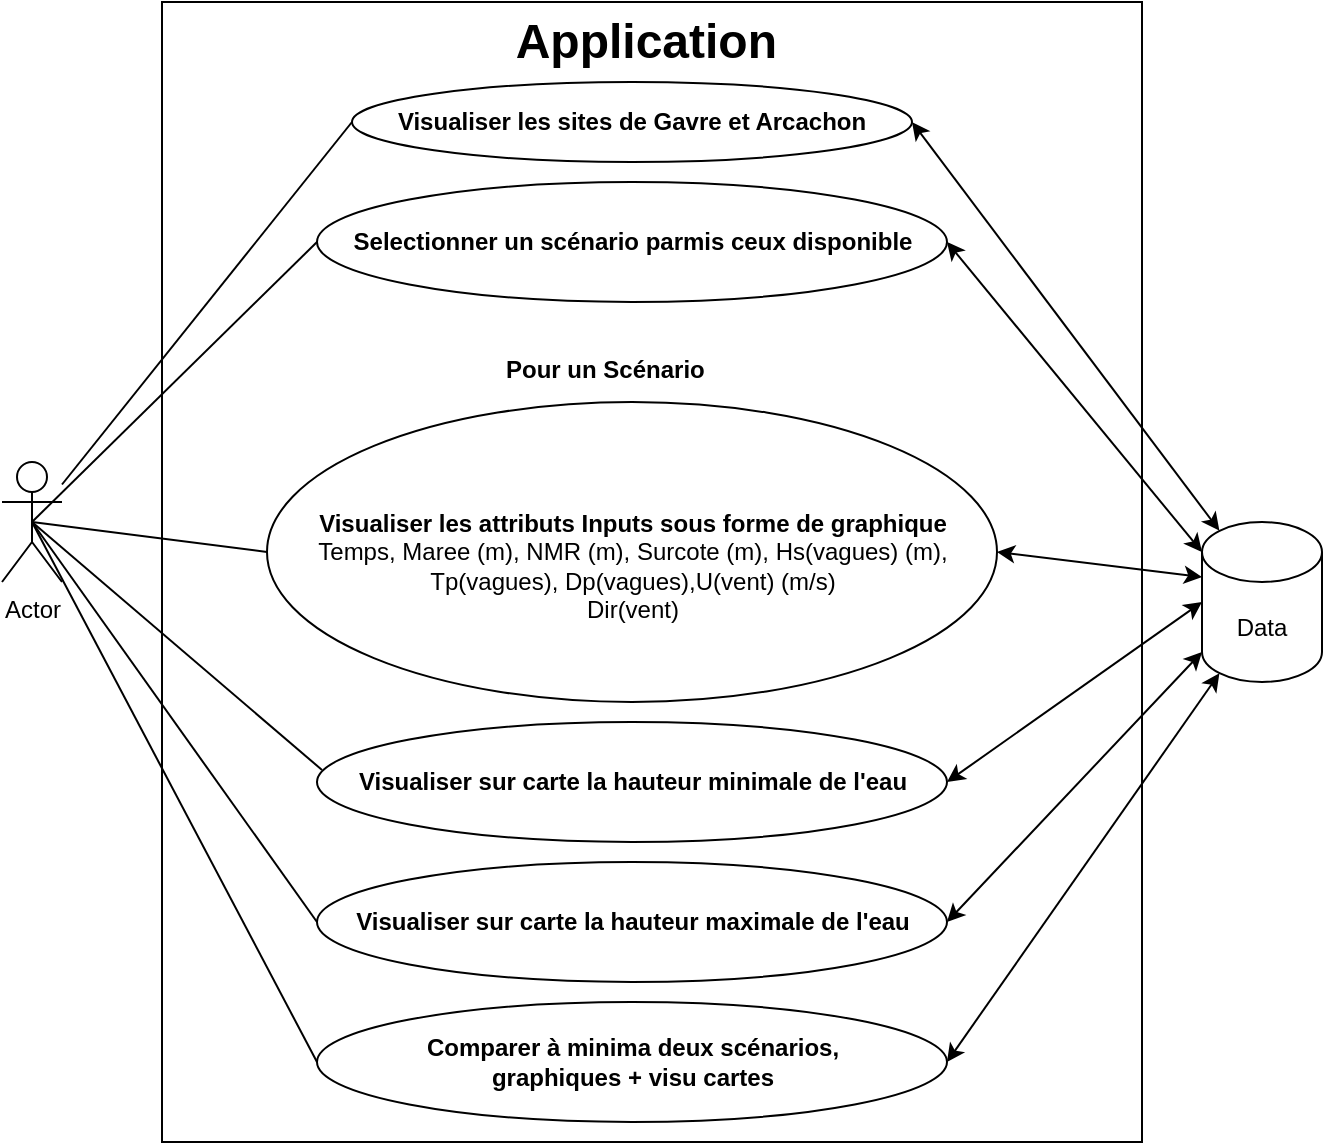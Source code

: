 <mxfile version="21.1.8" type="github" pages="7">
  <diagram id="yPDn8Lph00N95JW0atBV" name="user">
    <mxGraphModel dx="1995" dy="1805" grid="1" gridSize="10" guides="1" tooltips="1" connect="1" arrows="1" fold="1" page="1" pageScale="1" pageWidth="827" pageHeight="1169" math="0" shadow="0">
      <root>
        <mxCell id="0" />
        <mxCell id="1" parent="0" />
        <mxCell id="HfBj9nuqS3NElBbqQdhw-1" value="" style="rounded=0;whiteSpace=wrap;html=1;" vertex="1" parent="1">
          <mxGeometry x="-720" y="-10" width="490" height="570" as="geometry" />
        </mxCell>
        <mxCell id="eLYtYys3gFhz9bifagLl-1" value="Actor" style="shape=umlActor;verticalLabelPosition=bottom;verticalAlign=top;html=1;outlineConnect=0;" parent="1" vertex="1">
          <mxGeometry x="-800" y="220" width="30" height="60" as="geometry" />
        </mxCell>
        <mxCell id="Nc5_KZlm4uyUPGM0GwBJ-1" value="&lt;b&gt;Visualiser les sites de Gavre et Arcachon&lt;/b&gt;" style="ellipse;whiteSpace=wrap;html=1;" parent="1" vertex="1">
          <mxGeometry x="-625" y="30" width="280" height="40" as="geometry" />
        </mxCell>
        <mxCell id="z-hk673n-tnqEPXCckuk-1" value="&lt;b&gt;Selectionner un scénario parmis ceux disponible&lt;/b&gt;" style="ellipse;whiteSpace=wrap;html=1;" parent="1" vertex="1">
          <mxGeometry x="-642.5" y="80" width="315" height="60" as="geometry" />
        </mxCell>
        <mxCell id="z-hk673n-tnqEPXCckuk-2" value="&lt;div&gt;&lt;br&gt;&lt;/div&gt;&lt;div&gt;&lt;b&gt;Visualiser les attributs Inputs sous forme de graphique &lt;/b&gt;&lt;br&gt;&lt;/div&gt;&lt;div&gt;Temps, Maree (m), NMR (m), Surcote (m), Hs(vagues) (m), Tp(vagues), Dp(vagues),U(vent) (m/s)&lt;br&gt;Dir(vent)&lt;br&gt;&lt;/div&gt;" style="ellipse;whiteSpace=wrap;html=1;" parent="1" vertex="1">
          <mxGeometry x="-667.5" y="190" width="365" height="150" as="geometry" />
        </mxCell>
        <mxCell id="z-hk673n-tnqEPXCckuk-3" value="&lt;div&gt;&lt;b&gt;Visualiser sur carte la hauteur minimale de l&#39;eau &lt;/b&gt;&lt;/div&gt;" style="ellipse;whiteSpace=wrap;html=1;" parent="1" vertex="1">
          <mxGeometry x="-642.5" y="350" width="315" height="60" as="geometry" />
        </mxCell>
        <mxCell id="z-hk673n-tnqEPXCckuk-4" value="&lt;div&gt;&lt;b&gt;Visualiser sur carte la hauteur maximale de l&#39;eau &lt;/b&gt;&lt;/div&gt;" style="ellipse;whiteSpace=wrap;html=1;" parent="1" vertex="1">
          <mxGeometry x="-642.5" y="420" width="315" height="60" as="geometry" />
        </mxCell>
        <mxCell id="z-hk673n-tnqEPXCckuk-5" value="&lt;div&gt;&lt;b&gt;Pour un Scénario&lt;/b&gt;&lt;/div&gt;" style="text;whiteSpace=wrap;html=1;" parent="1" vertex="1">
          <mxGeometry x="-550" y="160" width="130" height="40" as="geometry" />
        </mxCell>
        <mxCell id="z-hk673n-tnqEPXCckuk-6" value="&lt;div&gt;&lt;b&gt;Comparer à minima deux scénarios,&lt;/b&gt;&lt;/div&gt;&lt;div&gt;&lt;b&gt;graphiques + visu cartes&lt;br&gt;&lt;/b&gt;&lt;/div&gt;" style="ellipse;whiteSpace=wrap;html=1;" parent="1" vertex="1">
          <mxGeometry x="-642.5" y="490" width="315" height="60" as="geometry" />
        </mxCell>
        <mxCell id="FrUJMq4o7T1fBLYbls6T-1" value="" style="endArrow=none;html=1;rounded=0;entryX=0;entryY=0.5;entryDx=0;entryDy=0;" parent="1" source="eLYtYys3gFhz9bifagLl-1" target="Nc5_KZlm4uyUPGM0GwBJ-1" edge="1">
          <mxGeometry width="50" height="50" relative="1" as="geometry">
            <mxPoint x="-440" y="360" as="sourcePoint" />
            <mxPoint x="-390" y="310" as="targetPoint" />
          </mxGeometry>
        </mxCell>
        <mxCell id="FrUJMq4o7T1fBLYbls6T-2" value="" style="endArrow=none;html=1;rounded=0;entryX=0;entryY=0.5;entryDx=0;entryDy=0;exitX=0.5;exitY=0.5;exitDx=0;exitDy=0;exitPerimeter=0;" parent="1" source="eLYtYys3gFhz9bifagLl-1" target="z-hk673n-tnqEPXCckuk-1" edge="1">
          <mxGeometry width="50" height="50" relative="1" as="geometry">
            <mxPoint x="-740" y="230" as="sourcePoint" />
            <mxPoint x="-615" y="60" as="targetPoint" />
          </mxGeometry>
        </mxCell>
        <mxCell id="FrUJMq4o7T1fBLYbls6T-3" value="" style="endArrow=none;html=1;rounded=0;entryX=0;entryY=0.5;entryDx=0;entryDy=0;exitX=0.5;exitY=0.5;exitDx=0;exitDy=0;exitPerimeter=0;" parent="1" source="eLYtYys3gFhz9bifagLl-1" target="z-hk673n-tnqEPXCckuk-2" edge="1">
          <mxGeometry width="50" height="50" relative="1" as="geometry">
            <mxPoint x="-755" y="250" as="sourcePoint" />
            <mxPoint x="-632" y="120" as="targetPoint" />
          </mxGeometry>
        </mxCell>
        <mxCell id="FrUJMq4o7T1fBLYbls6T-4" value="" style="endArrow=none;html=1;rounded=0;entryX=0.008;entryY=0.4;entryDx=0;entryDy=0;exitX=0.5;exitY=0.5;exitDx=0;exitDy=0;exitPerimeter=0;entryPerimeter=0;" parent="1" source="eLYtYys3gFhz9bifagLl-1" target="z-hk673n-tnqEPXCckuk-3" edge="1">
          <mxGeometry width="50" height="50" relative="1" as="geometry">
            <mxPoint x="-755" y="250" as="sourcePoint" />
            <mxPoint x="-657" y="275" as="targetPoint" />
          </mxGeometry>
        </mxCell>
        <mxCell id="FrUJMq4o7T1fBLYbls6T-5" value="" style="endArrow=none;html=1;rounded=0;entryX=0;entryY=0.5;entryDx=0;entryDy=0;exitX=0.5;exitY=0.5;exitDx=0;exitDy=0;exitPerimeter=0;" parent="1" source="eLYtYys3gFhz9bifagLl-1" target="z-hk673n-tnqEPXCckuk-4" edge="1">
          <mxGeometry width="50" height="50" relative="1" as="geometry">
            <mxPoint x="-755" y="250" as="sourcePoint" />
            <mxPoint x="-630" y="384" as="targetPoint" />
          </mxGeometry>
        </mxCell>
        <mxCell id="FrUJMq4o7T1fBLYbls6T-6" value="" style="endArrow=none;html=1;rounded=0;entryX=0;entryY=0.5;entryDx=0;entryDy=0;exitX=0.5;exitY=0.5;exitDx=0;exitDy=0;exitPerimeter=0;" parent="1" source="eLYtYys3gFhz9bifagLl-1" target="z-hk673n-tnqEPXCckuk-6" edge="1">
          <mxGeometry width="50" height="50" relative="1" as="geometry">
            <mxPoint x="-755" y="250" as="sourcePoint" />
            <mxPoint x="-632" y="460" as="targetPoint" />
          </mxGeometry>
        </mxCell>
        <mxCell id="FrUJMq4o7T1fBLYbls6T-7" value="Data" style="shape=cylinder3;whiteSpace=wrap;html=1;boundedLbl=1;backgroundOutline=1;size=15;" parent="1" vertex="1">
          <mxGeometry x="-200" y="250" width="60" height="80" as="geometry" />
        </mxCell>
        <mxCell id="FrUJMq4o7T1fBLYbls6T-8" value="" style="endArrow=classic;startArrow=classic;html=1;rounded=0;entryX=1;entryY=0.5;entryDx=0;entryDy=0;exitX=0.145;exitY=0;exitDx=0;exitDy=4.35;exitPerimeter=0;" parent="1" source="FrUJMq4o7T1fBLYbls6T-7" target="Nc5_KZlm4uyUPGM0GwBJ-1" edge="1">
          <mxGeometry width="50" height="50" relative="1" as="geometry">
            <mxPoint x="-440" y="390" as="sourcePoint" />
            <mxPoint x="-390" y="340" as="targetPoint" />
          </mxGeometry>
        </mxCell>
        <mxCell id="FrUJMq4o7T1fBLYbls6T-9" value="" style="endArrow=classic;startArrow=classic;html=1;rounded=0;entryX=1;entryY=0.5;entryDx=0;entryDy=0;exitX=0;exitY=0;exitDx=0;exitDy=15;exitPerimeter=0;" parent="1" source="FrUJMq4o7T1fBLYbls6T-7" target="z-hk673n-tnqEPXCckuk-1" edge="1">
          <mxGeometry width="50" height="50" relative="1" as="geometry">
            <mxPoint x="-440" y="370" as="sourcePoint" />
            <mxPoint x="-390" y="320" as="targetPoint" />
          </mxGeometry>
        </mxCell>
        <mxCell id="FrUJMq4o7T1fBLYbls6T-10" value="" style="endArrow=classic;startArrow=classic;html=1;rounded=0;entryX=1;entryY=0.5;entryDx=0;entryDy=0;exitX=0;exitY=0;exitDx=0;exitDy=27.5;exitPerimeter=0;" parent="1" source="FrUJMq4o7T1fBLYbls6T-7" target="z-hk673n-tnqEPXCckuk-2" edge="1">
          <mxGeometry width="50" height="50" relative="1" as="geometry">
            <mxPoint x="-440" y="370" as="sourcePoint" />
            <mxPoint x="-390" y="320" as="targetPoint" />
          </mxGeometry>
        </mxCell>
        <mxCell id="FrUJMq4o7T1fBLYbls6T-11" value="" style="endArrow=classic;startArrow=classic;html=1;rounded=0;entryX=1;entryY=0.5;entryDx=0;entryDy=0;exitX=0;exitY=0.5;exitDx=0;exitDy=0;exitPerimeter=0;" parent="1" source="FrUJMq4o7T1fBLYbls6T-7" target="z-hk673n-tnqEPXCckuk-3" edge="1">
          <mxGeometry width="50" height="50" relative="1" as="geometry">
            <mxPoint x="-440" y="370" as="sourcePoint" />
            <mxPoint x="-390" y="320" as="targetPoint" />
          </mxGeometry>
        </mxCell>
        <mxCell id="FrUJMq4o7T1fBLYbls6T-12" value="" style="endArrow=classic;startArrow=classic;html=1;rounded=0;entryX=0;entryY=1;entryDx=0;entryDy=-15;entryPerimeter=0;exitX=1;exitY=0.5;exitDx=0;exitDy=0;" parent="1" source="z-hk673n-tnqEPXCckuk-4" target="FrUJMq4o7T1fBLYbls6T-7" edge="1">
          <mxGeometry width="50" height="50" relative="1" as="geometry">
            <mxPoint x="-440" y="370" as="sourcePoint" />
            <mxPoint x="-390" y="320" as="targetPoint" />
          </mxGeometry>
        </mxCell>
        <mxCell id="FrUJMq4o7T1fBLYbls6T-13" value="" style="endArrow=classic;startArrow=classic;html=1;rounded=0;entryX=0.145;entryY=1;entryDx=0;entryDy=-4.35;entryPerimeter=0;exitX=1;exitY=0.5;exitDx=0;exitDy=0;" parent="1" source="z-hk673n-tnqEPXCckuk-6" target="FrUJMq4o7T1fBLYbls6T-7" edge="1">
          <mxGeometry width="50" height="50" relative="1" as="geometry">
            <mxPoint x="-440" y="370" as="sourcePoint" />
            <mxPoint x="-390" y="320" as="targetPoint" />
          </mxGeometry>
        </mxCell>
        <mxCell id="HfBj9nuqS3NElBbqQdhw-4" value="Application&amp;nbsp;" style="text;strokeColor=none;fillColor=none;html=1;fontSize=24;fontStyle=1;verticalAlign=middle;align=center;" vertex="1" parent="1">
          <mxGeometry x="-525" y="-10" width="100" height="40" as="geometry" />
        </mxCell>
      </root>
    </mxGraphModel>
  </diagram>
  <diagram id="s5TAlvskmhg0fvF0SpDB" name="diagramme_classe">
    <mxGraphModel dx="993" dy="1710" grid="1" gridSize="10" guides="1" tooltips="1" connect="1" arrows="1" fold="1" page="1" pageScale="1" pageWidth="827" pageHeight="1169" math="0" shadow="0">
      <root>
        <mxCell id="0" />
        <mxCell id="1" parent="0" />
        <mxCell id="H9Bv7369-qBUsl4gx9aj-4" value="MapViewer" style="swimlane;fontStyle=1;align=center;verticalAlign=top;childLayout=stackLayout;horizontal=1;startSize=26;horizontalStack=0;resizeParent=1;resizeParentMax=0;resizeLast=0;collapsible=1;marginBottom=0;whiteSpace=wrap;html=1;" parent="1" vertex="1">
          <mxGeometry x="160" y="-1140" width="420" height="450" as="geometry" />
        </mxCell>
        <mxCell id="H9Bv7369-qBUsl4gx9aj-5" value="- viewerDiv: HTMLElement" style="text;strokeColor=none;fillColor=none;align=left;verticalAlign=top;spacingLeft=4;spacingRight=4;overflow=hidden;rotatable=0;points=[[0,0.5],[1,0.5]];portConstraint=eastwest;whiteSpace=wrap;html=1;" parent="H9Bv7369-qBUsl4gx9aj-4" vertex="1">
          <mxGeometry y="26" width="420" height="26" as="geometry" />
        </mxCell>
        <mxCell id="H9Bv7369-qBUsl4gx9aj-6" value="- Extent: Array" style="text;strokeColor=none;fillColor=none;align=left;verticalAlign=top;spacingLeft=4;spacingRight=4;overflow=hidden;rotatable=0;points=[[0,0.5],[1,0.5]];portConstraint=eastwest;whiteSpace=wrap;html=1;" parent="H9Bv7369-qBUsl4gx9aj-4" vertex="1">
          <mxGeometry y="52" width="420" height="26" as="geometry" />
        </mxCell>
        <mxCell id="H9Bv7369-qBUsl4gx9aj-7" value="- &lt;code class=&quot;!whitespace-pre hljs language-lua&quot;&gt;layers: Array&lt;br&gt;&lt;/code&gt;" style="text;strokeColor=none;fillColor=none;align=left;verticalAlign=top;spacingLeft=4;spacingRight=4;overflow=hidden;rotatable=0;points=[[0,0.5],[1,0.5]];portConstraint=eastwest;whiteSpace=wrap;html=1;" parent="H9Bv7369-qBUsl4gx9aj-4" vertex="1">
          <mxGeometry y="78" width="420" height="26" as="geometry" />
        </mxCell>
        <mxCell id="H9Bv7369-qBUsl4gx9aj-8" value="- Range: Number" style="text;strokeColor=none;fillColor=none;align=left;verticalAlign=top;spacingLeft=4;spacingRight=4;overflow=hidden;rotatable=0;points=[[0,0.5],[1,0.5]];portConstraint=eastwest;whiteSpace=wrap;html=1;" parent="H9Bv7369-qBUsl4gx9aj-4" vertex="1">
          <mxGeometry y="104" width="420" height="26" as="geometry" />
        </mxCell>
        <mxCell id="H9Bv7369-qBUsl4gx9aj-9" value="- Heading: Number" style="text;strokeColor=none;fillColor=none;align=left;verticalAlign=top;spacingLeft=4;spacingRight=4;overflow=hidden;rotatable=0;points=[[0,0.5],[1,0.5]];portConstraint=eastwest;whiteSpace=wrap;html=1;" parent="H9Bv7369-qBUsl4gx9aj-4" vertex="1">
          <mxGeometry y="130" width="420" height="26" as="geometry" />
        </mxCell>
        <mxCell id="H9Bv7369-qBUsl4gx9aj-10" value="- Tilt: Number" style="text;strokeColor=none;fillColor=none;align=left;verticalAlign=top;spacingLeft=4;spacingRight=4;overflow=hidden;rotatable=0;points=[[0,0.5],[1,0.5]];portConstraint=eastwest;whiteSpace=wrap;html=1;" parent="H9Bv7369-qBUsl4gx9aj-4" vertex="1">
          <mxGeometry y="156" width="420" height="26" as="geometry" />
        </mxCell>
        <mxCell id="H9Bv7369-qBUsl4gx9aj-11" value="" style="line;strokeWidth=1;fillColor=none;align=left;verticalAlign=middle;spacingTop=-1;spacingLeft=3;spacingRight=3;rotatable=0;labelPosition=right;points=[];portConstraint=eastwest;strokeColor=inherit;" parent="H9Bv7369-qBUsl4gx9aj-4" vertex="1">
          <mxGeometry y="182" width="420" height="8" as="geometry" />
        </mxCell>
        <mxCell id="H9Bv7369-qBUsl4gx9aj-12" value="+ init()" style="text;strokeColor=none;fillColor=none;align=left;verticalAlign=top;spacingLeft=4;spacingRight=4;overflow=hidden;rotatable=0;points=[[0,0.5],[1,0.5]];portConstraint=eastwest;whiteSpace=wrap;html=1;" parent="H9Bv7369-qBUsl4gx9aj-4" vertex="1">
          <mxGeometry y="190" width="420" height="26" as="geometry" />
        </mxCell>
        <mxCell id="H9Bv7369-qBUsl4gx9aj-13" value="&lt;div&gt;+ getLayers()&lt;/div&gt;" style="text;strokeColor=none;fillColor=none;align=left;verticalAlign=top;spacingLeft=4;spacingRight=4;overflow=hidden;rotatable=0;points=[[0,0.5],[1,0.5]];portConstraint=eastwest;whiteSpace=wrap;html=1;" parent="H9Bv7369-qBUsl4gx9aj-4" vertex="1">
          <mxGeometry y="216" width="420" height="26" as="geometry" />
        </mxCell>
        <mxCell id="H9Bv7369-qBUsl4gx9aj-14" value="&lt;div&gt;+ addLayer()&lt;/div&gt;" style="text;strokeColor=none;fillColor=none;align=left;verticalAlign=top;spacingLeft=4;spacingRight=4;overflow=hidden;rotatable=0;points=[[0,0.5],[1,0.5]];portConstraint=eastwest;whiteSpace=wrap;html=1;" parent="H9Bv7369-qBUsl4gx9aj-4" vertex="1">
          <mxGeometry y="242" width="420" height="26" as="geometry" />
        </mxCell>
        <mxCell id="H9Bv7369-qBUsl4gx9aj-15" value="&lt;div&gt;+ removeLayer()&lt;/div&gt;" style="text;strokeColor=none;fillColor=none;align=left;verticalAlign=top;spacingLeft=4;spacingRight=4;overflow=hidden;rotatable=0;points=[[0,0.5],[1,0.5]];portConstraint=eastwest;whiteSpace=wrap;html=1;" parent="H9Bv7369-qBUsl4gx9aj-4" vertex="1">
          <mxGeometry y="268" width="420" height="26" as="geometry" />
        </mxCell>
        <mxCell id="H9Bv7369-qBUsl4gx9aj-16" value="&lt;div&gt;+ setHeading(heading: num): void&lt;br&gt;&lt;/div&gt;" style="text;strokeColor=none;fillColor=none;align=left;verticalAlign=top;spacingLeft=4;spacingRight=4;overflow=hidden;rotatable=0;points=[[0,0.5],[1,0.5]];portConstraint=eastwest;whiteSpace=wrap;html=1;" parent="H9Bv7369-qBUsl4gx9aj-4" vertex="1">
          <mxGeometry y="294" width="420" height="26" as="geometry" />
        </mxCell>
        <mxCell id="H9Bv7369-qBUsl4gx9aj-17" value="&lt;div&gt;+ setTilt(tilt: num): void&lt;br&gt;&lt;/div&gt;" style="text;strokeColor=none;fillColor=none;align=left;verticalAlign=top;spacingLeft=4;spacingRight=4;overflow=hidden;rotatable=0;points=[[0,0.5],[1,0.5]];portConstraint=eastwest;whiteSpace=wrap;html=1;" parent="H9Bv7369-qBUsl4gx9aj-4" vertex="1">
          <mxGeometry y="320" width="420" height="26" as="geometry" />
        </mxCell>
        <mxCell id="H9Bv7369-qBUsl4gx9aj-18" value="&lt;div&gt;+ getTilt(): num&lt;br&gt;&lt;/div&gt;" style="text;strokeColor=none;fillColor=none;align=left;verticalAlign=top;spacingLeft=4;spacingRight=4;overflow=hidden;rotatable=0;points=[[0,0.5],[1,0.5]];portConstraint=eastwest;whiteSpace=wrap;html=1;" parent="H9Bv7369-qBUsl4gx9aj-4" vertex="1">
          <mxGeometry y="346" width="420" height="26" as="geometry" />
        </mxCell>
        <mxCell id="H9Bv7369-qBUsl4gx9aj-19" value="&lt;div&gt;+ getHeading(): num&lt;br&gt;&lt;/div&gt;" style="text;strokeColor=none;fillColor=none;align=left;verticalAlign=top;spacingLeft=4;spacingRight=4;overflow=hidden;rotatable=0;points=[[0,0.5],[1,0.5]];portConstraint=eastwest;whiteSpace=wrap;html=1;" parent="H9Bv7369-qBUsl4gx9aj-4" vertex="1">
          <mxGeometry y="372" width="420" height="26" as="geometry" />
        </mxCell>
        <mxCell id="H9Bv7369-qBUsl4gx9aj-20" value="&lt;div&gt;+ getRange(): num&lt;br&gt;&lt;/div&gt;" style="text;strokeColor=none;fillColor=none;align=left;verticalAlign=top;spacingLeft=4;spacingRight=4;overflow=hidden;rotatable=0;points=[[0,0.5],[1,0.5]];portConstraint=eastwest;whiteSpace=wrap;html=1;" parent="H9Bv7369-qBUsl4gx9aj-4" vertex="1">
          <mxGeometry y="398" width="420" height="26" as="geometry" />
        </mxCell>
        <mxCell id="H9Bv7369-qBUsl4gx9aj-21" value="&lt;div&gt;+ setRange(range: num): void&lt;br&gt;&lt;/div&gt;" style="text;strokeColor=none;fillColor=none;align=left;verticalAlign=top;spacingLeft=4;spacingRight=4;overflow=hidden;rotatable=0;points=[[0,0.5],[1,0.5]];portConstraint=eastwest;whiteSpace=wrap;html=1;" parent="H9Bv7369-qBUsl4gx9aj-4" vertex="1">
          <mxGeometry y="424" width="420" height="26" as="geometry" />
        </mxCell>
        <mxCell id="H9Bv7369-qBUsl4gx9aj-22" value="Layer" style="swimlane;fontStyle=1;align=center;verticalAlign=top;childLayout=stackLayout;horizontal=1;startSize=26;horizontalStack=0;resizeParent=1;resizeParentMax=0;resizeLast=0;collapsible=1;marginBottom=0;whiteSpace=wrap;html=1;" parent="1" vertex="1">
          <mxGeometry x="320" y="-640" width="420" height="86" as="geometry" />
        </mxCell>
        <mxCell id="H9Bv7369-qBUsl4gx9aj-23" value="- name: string" style="text;strokeColor=none;fillColor=none;align=left;verticalAlign=top;spacingLeft=4;spacingRight=4;overflow=hidden;rotatable=0;points=[[0,0.5],[1,0.5]];portConstraint=eastwest;whiteSpace=wrap;html=1;" parent="H9Bv7369-qBUsl4gx9aj-22" vertex="1">
          <mxGeometry y="26" width="420" height="26" as="geometry" />
        </mxCell>
        <mxCell id="H9Bv7369-qBUsl4gx9aj-24" value="- type: string" style="text;strokeColor=none;fillColor=none;align=left;verticalAlign=top;spacingLeft=4;spacingRight=4;overflow=hidden;rotatable=0;points=[[0,0.5],[1,0.5]];portConstraint=eastwest;whiteSpace=wrap;html=1;" parent="H9Bv7369-qBUsl4gx9aj-22" vertex="1">
          <mxGeometry y="52" width="420" height="26" as="geometry" />
        </mxCell>
        <mxCell id="H9Bv7369-qBUsl4gx9aj-29" value="" style="line;strokeWidth=1;fillColor=none;align=left;verticalAlign=middle;spacingTop=-1;spacingLeft=3;spacingRight=3;rotatable=0;labelPosition=right;points=[];portConstraint=eastwest;strokeColor=inherit;" parent="H9Bv7369-qBUsl4gx9aj-22" vertex="1">
          <mxGeometry y="78" width="420" height="8" as="geometry" />
        </mxCell>
      </root>
    </mxGraphModel>
  </diagram>
  <diagram id="C5RBs43oDa-KdzZeNtuy" name="class">
    <mxGraphModel dx="1820" dy="541" grid="1" gridSize="10" guides="1" tooltips="1" connect="1" arrows="1" fold="1" page="1" pageScale="1" pageWidth="827" pageHeight="1169" math="0" shadow="0">
      <root>
        <mxCell id="WIyWlLk6GJQsqaUBKTNV-0" />
        <mxCell id="WIyWlLk6GJQsqaUBKTNV-1" parent="WIyWlLk6GJQsqaUBKTNV-0" />
        <mxCell id="DztwkjnsRrXzU0sbATDb-0" value="OLViewer" style="swimlane;fontStyle=1;align=center;verticalAlign=top;childLayout=stackLayout;horizontal=1;startSize=26;horizontalStack=0;resizeParent=1;resizeParentMax=0;resizeLast=0;collapsible=1;marginBottom=0;whiteSpace=wrap;html=1;fillColor=#E6FFCC;" parent="WIyWlLk6GJQsqaUBKTNV-1" vertex="1">
          <mxGeometry x="-790" y="30" width="160" height="190" as="geometry" />
        </mxCell>
        <mxCell id="DztwkjnsRrXzU0sbATDb-5" value="&lt;div&gt;+ width&lt;br&gt;&lt;/div&gt;&lt;div&gt;&lt;br&gt;&lt;/div&gt;" style="text;strokeColor=none;fillColor=none;align=left;verticalAlign=top;spacingLeft=4;spacingRight=4;overflow=hidden;rotatable=0;points=[[0,0.5],[1,0.5]];portConstraint=eastwest;whiteSpace=wrap;html=1;" parent="DztwkjnsRrXzU0sbATDb-0" vertex="1">
          <mxGeometry y="26" width="160" height="26" as="geometry" />
        </mxCell>
        <mxCell id="DztwkjnsRrXzU0sbATDb-6" value="&lt;div&gt;+ height&lt;/div&gt;&lt;div&gt;&lt;br&gt;&lt;/div&gt;" style="text;strokeColor=none;fillColor=none;align=left;verticalAlign=top;spacingLeft=4;spacingRight=4;overflow=hidden;rotatable=0;points=[[0,0.5],[1,0.5]];portConstraint=eastwest;whiteSpace=wrap;html=1;" parent="DztwkjnsRrXzU0sbATDb-0" vertex="1">
          <mxGeometry y="52" width="160" height="26" as="geometry" />
        </mxCell>
        <mxCell id="DztwkjnsRrXzU0sbATDb-7" value="&lt;div&gt;+ center&lt;br&gt;&lt;/div&gt;&lt;div&gt;&lt;br&gt;&lt;/div&gt;" style="text;strokeColor=none;fillColor=none;align=left;verticalAlign=top;spacingLeft=4;spacingRight=4;overflow=hidden;rotatable=0;points=[[0,0.5],[1,0.5]];portConstraint=eastwest;whiteSpace=wrap;html=1;" parent="DztwkjnsRrXzU0sbATDb-0" vertex="1">
          <mxGeometry y="78" width="160" height="26" as="geometry" />
        </mxCell>
        <mxCell id="DztwkjnsRrXzU0sbATDb-8" value="&lt;div&gt;+ zoom&lt;br&gt;&lt;/div&gt;&lt;div&gt;&lt;br&gt;&lt;/div&gt;" style="text;strokeColor=none;fillColor=none;align=left;verticalAlign=top;spacingLeft=4;spacingRight=4;overflow=hidden;rotatable=0;points=[[0,0.5],[1,0.5]];portConstraint=eastwest;whiteSpace=wrap;html=1;" parent="DztwkjnsRrXzU0sbATDb-0" vertex="1">
          <mxGeometry y="104" width="160" height="26" as="geometry" />
        </mxCell>
        <mxCell id="DztwkjnsRrXzU0sbATDb-1" value="&lt;div&gt;+ style&lt;br&gt;&lt;/div&gt;&lt;div&gt;&lt;br&gt;&lt;/div&gt;" style="text;strokeColor=none;fillColor=none;align=left;verticalAlign=top;spacingLeft=4;spacingRight=4;overflow=hidden;rotatable=0;points=[[0,0.5],[1,0.5]];portConstraint=eastwest;whiteSpace=wrap;html=1;" parent="DztwkjnsRrXzU0sbATDb-0" vertex="1">
          <mxGeometry y="130" width="160" height="26" as="geometry" />
        </mxCell>
        <mxCell id="DztwkjnsRrXzU0sbATDb-2" value="" style="line;strokeWidth=1;fillColor=none;align=left;verticalAlign=middle;spacingTop=-1;spacingLeft=3;spacingRight=3;rotatable=0;labelPosition=right;points=[];portConstraint=eastwest;strokeColor=inherit;" parent="DztwkjnsRrXzU0sbATDb-0" vertex="1">
          <mxGeometry y="156" width="160" height="8" as="geometry" />
        </mxCell>
        <mxCell id="DztwkjnsRrXzU0sbATDb-3" value="- initOL" style="text;strokeColor=none;fillColor=none;align=left;verticalAlign=top;spacingLeft=4;spacingRight=4;overflow=hidden;rotatable=0;points=[[0,0.5],[1,0.5]];portConstraint=eastwest;whiteSpace=wrap;html=1;" parent="DztwkjnsRrXzU0sbATDb-0" vertex="1">
          <mxGeometry y="164" width="160" height="26" as="geometry" />
        </mxCell>
        <mxCell id="DztwkjnsRrXzU0sbATDb-9" value="VTController" style="swimlane;fontStyle=1;align=center;verticalAlign=top;childLayout=stackLayout;horizontal=1;startSize=26;horizontalStack=0;resizeParent=1;resizeParentMax=0;resizeLast=0;collapsible=1;marginBottom=0;whiteSpace=wrap;html=1;fillColor=#E6FFCC;" parent="WIyWlLk6GJQsqaUBKTNV-1" vertex="1">
          <mxGeometry x="-610" y="30" width="160" height="268" as="geometry" />
        </mxCell>
        <mxCell id="DztwkjnsRrXzU0sbATDb-13" value="&lt;div&gt;+ width&lt;br&gt;&lt;/div&gt;&lt;div&gt;&lt;br&gt;&lt;/div&gt;" style="text;strokeColor=none;fillColor=none;align=left;verticalAlign=top;spacingLeft=4;spacingRight=4;overflow=hidden;rotatable=0;points=[[0,0.5],[1,0.5]];portConstraint=eastwest;whiteSpace=wrap;html=1;" parent="DztwkjnsRrXzU0sbATDb-9" vertex="1">
          <mxGeometry y="26" width="160" height="26" as="geometry" />
        </mxCell>
        <mxCell id="DztwkjnsRrXzU0sbATDb-17" value="&lt;div&gt;+ height&lt;/div&gt;&lt;div&gt;&lt;br&gt;&lt;/div&gt;" style="text;strokeColor=none;fillColor=none;align=left;verticalAlign=top;spacingLeft=4;spacingRight=4;overflow=hidden;rotatable=0;points=[[0,0.5],[1,0.5]];portConstraint=eastwest;whiteSpace=wrap;html=1;" parent="DztwkjnsRrXzU0sbATDb-9" vertex="1">
          <mxGeometry y="52" width="160" height="26" as="geometry" />
        </mxCell>
        <mxCell id="DztwkjnsRrXzU0sbATDb-16" value="&lt;div&gt;+ center&lt;br&gt;&lt;/div&gt;&lt;div&gt;&lt;br&gt;&lt;/div&gt;" style="text;strokeColor=none;fillColor=none;align=left;verticalAlign=top;spacingLeft=4;spacingRight=4;overflow=hidden;rotatable=0;points=[[0,0.5],[1,0.5]];portConstraint=eastwest;whiteSpace=wrap;html=1;" parent="DztwkjnsRrXzU0sbATDb-9" vertex="1">
          <mxGeometry y="78" width="160" height="26" as="geometry" />
        </mxCell>
        <mxCell id="DztwkjnsRrXzU0sbATDb-15" value="&lt;div&gt;+ zoom&lt;br&gt;&lt;/div&gt;&lt;div&gt;&lt;br&gt;&lt;/div&gt;" style="text;strokeColor=none;fillColor=none;align=left;verticalAlign=top;spacingLeft=4;spacingRight=4;overflow=hidden;rotatable=0;points=[[0,0.5],[1,0.5]];portConstraint=eastwest;whiteSpace=wrap;html=1;" parent="DztwkjnsRrXzU0sbATDb-9" vertex="1">
          <mxGeometry y="104" width="160" height="26" as="geometry" />
        </mxCell>
        <mxCell id="DztwkjnsRrXzU0sbATDb-14" value="&lt;div&gt;+ style&lt;br&gt;&lt;/div&gt;&lt;div&gt;&lt;br&gt;&lt;/div&gt;" style="text;strokeColor=none;fillColor=none;align=left;verticalAlign=top;spacingLeft=4;spacingRight=4;overflow=hidden;rotatable=0;points=[[0,0.5],[1,0.5]];portConstraint=eastwest;whiteSpace=wrap;html=1;" parent="DztwkjnsRrXzU0sbATDb-9" vertex="1">
          <mxGeometry y="130" width="160" height="26" as="geometry" />
        </mxCell>
        <mxCell id="DztwkjnsRrXzU0sbATDb-20" value="&lt;div&gt;+ renderMode&lt;br&gt;&lt;/div&gt;&lt;div&gt;&lt;br&gt;&lt;/div&gt;" style="text;strokeColor=none;fillColor=none;align=left;verticalAlign=top;spacingLeft=4;spacingRight=4;overflow=hidden;rotatable=0;points=[[0,0.5],[1,0.5]];portConstraint=eastwest;whiteSpace=wrap;html=1;" parent="DztwkjnsRrXzU0sbATDb-9" vertex="1">
          <mxGeometry y="156" width="160" height="26" as="geometry" />
        </mxCell>
        <mxCell id="DztwkjnsRrXzU0sbATDb-21" value="&lt;div&gt;+ layers&lt;br&gt;&lt;/div&gt;&lt;div&gt;&lt;br&gt;&lt;/div&gt;" style="text;strokeColor=none;fillColor=none;align=left;verticalAlign=top;spacingLeft=4;spacingRight=4;overflow=hidden;rotatable=0;points=[[0,0.5],[1,0.5]];portConstraint=eastwest;whiteSpace=wrap;html=1;" parent="DztwkjnsRrXzU0sbATDb-9" vertex="1">
          <mxGeometry y="182" width="160" height="26" as="geometry" />
        </mxCell>
        <mxCell id="DztwkjnsRrXzU0sbATDb-19" value="&lt;div&gt;+ tileZoom&lt;br&gt;&lt;/div&gt;&lt;div&gt;&lt;br&gt;&lt;/div&gt;" style="text;strokeColor=none;fillColor=none;align=left;verticalAlign=top;spacingLeft=4;spacingRight=4;overflow=hidden;rotatable=0;points=[[0,0.5],[1,0.5]];portConstraint=eastwest;whiteSpace=wrap;html=1;" parent="DztwkjnsRrXzU0sbATDb-9" vertex="1">
          <mxGeometry y="208" width="160" height="26" as="geometry" />
        </mxCell>
        <mxCell id="DztwkjnsRrXzU0sbATDb-11" value="" style="line;strokeWidth=1;fillColor=none;align=left;verticalAlign=middle;spacingTop=-1;spacingLeft=3;spacingRight=3;rotatable=0;labelPosition=right;points=[];portConstraint=eastwest;strokeColor=inherit;" parent="DztwkjnsRrXzU0sbATDb-9" vertex="1">
          <mxGeometry y="234" width="160" height="8" as="geometry" />
        </mxCell>
        <mxCell id="DztwkjnsRrXzU0sbATDb-12" value="+ init" style="text;strokeColor=none;fillColor=none;align=left;verticalAlign=top;spacingLeft=4;spacingRight=4;overflow=hidden;rotatable=0;points=[[0,0.5],[1,0.5]];portConstraint=eastwest;whiteSpace=wrap;html=1;" parent="DztwkjnsRrXzU0sbATDb-9" vertex="1">
          <mxGeometry y="242" width="160" height="26" as="geometry" />
        </mxCell>
        <mxCell id="DztwkjnsRrXzU0sbATDb-22" value="VTThreeViewer" style="swimlane;fontStyle=1;align=center;verticalAlign=top;childLayout=stackLayout;horizontal=1;startSize=26;horizontalStack=0;resizeParent=1;resizeParentMax=0;resizeLast=0;collapsible=1;marginBottom=0;whiteSpace=wrap;html=1;fillColor=#E6FFCC;" parent="WIyWlLk6GJQsqaUBKTNV-1" vertex="1">
          <mxGeometry x="-430" y="30" width="200" height="450" as="geometry" />
        </mxCell>
        <mxCell id="DztwkjnsRrXzU0sbATDb-23" value="&lt;div&gt;+ width&lt;br&gt;&lt;/div&gt;&lt;div&gt;&lt;br&gt;&lt;/div&gt;" style="text;strokeColor=none;fillColor=none;align=left;verticalAlign=top;spacingLeft=4;spacingRight=4;overflow=hidden;rotatable=0;points=[[0,0.5],[1,0.5]];portConstraint=eastwest;whiteSpace=wrap;html=1;" parent="DztwkjnsRrXzU0sbATDb-22" vertex="1">
          <mxGeometry y="26" width="200" height="26" as="geometry" />
        </mxCell>
        <mxCell id="DztwkjnsRrXzU0sbATDb-24" value="&lt;div&gt;+ height&lt;/div&gt;&lt;div&gt;&lt;br&gt;&lt;/div&gt;" style="text;strokeColor=none;fillColor=none;align=left;verticalAlign=top;spacingLeft=4;spacingRight=4;overflow=hidden;rotatable=0;points=[[0,0.5],[1,0.5]];portConstraint=eastwest;whiteSpace=wrap;html=1;" parent="DztwkjnsRrXzU0sbATDb-22" vertex="1">
          <mxGeometry y="52" width="200" height="26" as="geometry" />
        </mxCell>
        <mxCell id="DztwkjnsRrXzU0sbATDb-25" value="&lt;div&gt;+ zoomFactor&lt;br&gt;&lt;/div&gt;&lt;div&gt;&lt;br&gt;&lt;/div&gt;" style="text;strokeColor=none;fillColor=none;align=left;verticalAlign=top;spacingLeft=4;spacingRight=4;overflow=hidden;rotatable=0;points=[[0,0.5],[1,0.5]];portConstraint=eastwest;whiteSpace=wrap;html=1;" parent="DztwkjnsRrXzU0sbATDb-22" vertex="1">
          <mxGeometry y="78" width="200" height="26" as="geometry" />
        </mxCell>
        <mxCell id="DztwkjnsRrXzU0sbATDb-26" value="&lt;div&gt;+ zoomEnabled&lt;br&gt;&lt;/div&gt;&lt;div&gt;&lt;br&gt;&lt;/div&gt;" style="text;strokeColor=none;fillColor=none;align=left;verticalAlign=top;spacingLeft=4;spacingRight=4;overflow=hidden;rotatable=0;points=[[0,0.5],[1,0.5]];portConstraint=eastwest;whiteSpace=wrap;html=1;" parent="DztwkjnsRrXzU0sbATDb-22" vertex="1">
          <mxGeometry y="104" width="200" height="26" as="geometry" />
        </mxCell>
        <mxCell id="DztwkjnsRrXzU0sbATDb-27" value="&lt;div&gt;+ mapCenter&lt;br&gt;&lt;/div&gt;&lt;div&gt;&lt;br&gt;&lt;/div&gt;" style="text;strokeColor=none;fillColor=none;align=left;verticalAlign=top;spacingLeft=4;spacingRight=4;overflow=hidden;rotatable=0;points=[[0,0.5],[1,0.5]];portConstraint=eastwest;whiteSpace=wrap;html=1;" parent="DztwkjnsRrXzU0sbATDb-22" vertex="1">
          <mxGeometry y="130" width="200" height="26" as="geometry" />
        </mxCell>
        <mxCell id="DztwkjnsRrXzU0sbATDb-31" value="" style="line;strokeWidth=1;fillColor=none;align=left;verticalAlign=middle;spacingTop=-1;spacingLeft=3;spacingRight=3;rotatable=0;labelPosition=right;points=[];portConstraint=eastwest;strokeColor=inherit;" parent="DztwkjnsRrXzU0sbATDb-22" vertex="1">
          <mxGeometry y="156" width="200" height="8" as="geometry" />
        </mxCell>
        <mxCell id="DztwkjnsRrXzU0sbATDb-32" value="&lt;div&gt;- initThree&lt;/div&gt;&lt;div&gt;&lt;br&gt;&lt;/div&gt;&lt;div&gt;&lt;br&gt;&lt;/div&gt;" style="text;strokeColor=none;fillColor=none;align=left;verticalAlign=top;spacingLeft=4;spacingRight=4;overflow=hidden;rotatable=0;points=[[0,0.5],[1,0.5]];portConstraint=eastwest;whiteSpace=wrap;html=1;" parent="DztwkjnsRrXzU0sbATDb-22" vertex="1">
          <mxGeometry y="164" width="200" height="26" as="geometry" />
        </mxCell>
        <mxCell id="DztwkjnsRrXzU0sbATDb-33" value="&lt;div&gt;- animate&lt;br&gt;&lt;/div&gt;&lt;div&gt;&lt;br&gt;&lt;/div&gt;&lt;div&gt;&lt;br&gt;&lt;/div&gt;" style="text;strokeColor=none;fillColor=none;align=left;verticalAlign=top;spacingLeft=4;spacingRight=4;overflow=hidden;rotatable=0;points=[[0,0.5],[1,0.5]];portConstraint=eastwest;whiteSpace=wrap;html=1;" parent="DztwkjnsRrXzU0sbATDb-22" vertex="1">
          <mxGeometry y="190" width="200" height="26" as="geometry" />
        </mxCell>
        <mxCell id="DztwkjnsRrXzU0sbATDb-34" value="&lt;div&gt;- enableOrbitControls&lt;br&gt;&lt;/div&gt;&lt;div&gt;&lt;br&gt;&lt;/div&gt;&lt;div&gt;&lt;br&gt;&lt;/div&gt;" style="text;strokeColor=none;fillColor=none;align=left;verticalAlign=top;spacingLeft=4;spacingRight=4;overflow=hidden;rotatable=0;points=[[0,0.5],[1,0.5]];portConstraint=eastwest;whiteSpace=wrap;html=1;" parent="DztwkjnsRrXzU0sbATDb-22" vertex="1">
          <mxGeometry y="216" width="200" height="26" as="geometry" />
        </mxCell>
        <mxCell id="DztwkjnsRrXzU0sbATDb-35" value="&lt;div&gt;- disableOrbitControls&lt;/div&gt;&lt;div&gt;&lt;br&gt;&lt;/div&gt;&lt;div&gt;&lt;br&gt;&lt;/div&gt;" style="text;strokeColor=none;fillColor=none;align=left;verticalAlign=top;spacingLeft=4;spacingRight=4;overflow=hidden;rotatable=0;points=[[0,0.5],[1,0.5]];portConstraint=eastwest;whiteSpace=wrap;html=1;" parent="DztwkjnsRrXzU0sbATDb-22" vertex="1">
          <mxGeometry y="242" width="200" height="26" as="geometry" />
        </mxCell>
        <mxCell id="DztwkjnsRrXzU0sbATDb-36" value="&lt;div&gt;- setPlaneTexture &lt;br&gt;&lt;/div&gt;&lt;div&gt;&lt;br&gt;&lt;/div&gt;&lt;div&gt;&lt;br&gt;&lt;/div&gt;" style="text;strokeColor=none;fillColor=none;align=left;verticalAlign=top;spacingLeft=4;spacingRight=4;overflow=hidden;rotatable=0;points=[[0,0.5],[1,0.5]];portConstraint=eastwest;whiteSpace=wrap;html=1;" parent="DztwkjnsRrXzU0sbATDb-22" vertex="1">
          <mxGeometry y="268" width="200" height="26" as="geometry" />
        </mxCell>
        <mxCell id="DztwkjnsRrXzU0sbATDb-38" value="&lt;div&gt;- addTestBox &lt;br&gt;&lt;/div&gt;&lt;div&gt;&lt;br&gt;&lt;/div&gt;&lt;div&gt;&lt;br&gt;&lt;/div&gt;" style="text;strokeColor=none;fillColor=none;align=left;verticalAlign=top;spacingLeft=4;spacingRight=4;overflow=hidden;rotatable=0;points=[[0,0.5],[1,0.5]];portConstraint=eastwest;whiteSpace=wrap;html=1;" parent="DztwkjnsRrXzU0sbATDb-22" vertex="1">
          <mxGeometry y="294" width="200" height="26" as="geometry" />
        </mxCell>
        <mxCell id="DztwkjnsRrXzU0sbATDb-39" value="&lt;div&gt;- addFeatures&lt;br&gt;&lt;/div&gt;&lt;div&gt;&lt;br&gt;&lt;/div&gt;&lt;div&gt;&lt;br&gt;&lt;/div&gt;" style="text;strokeColor=none;fillColor=none;align=left;verticalAlign=top;spacingLeft=4;spacingRight=4;overflow=hidden;rotatable=0;points=[[0,0.5],[1,0.5]];portConstraint=eastwest;whiteSpace=wrap;html=1;" parent="DztwkjnsRrXzU0sbATDb-22" vertex="1">
          <mxGeometry y="320" width="200" height="26" as="geometry" />
        </mxCell>
        <mxCell id="DztwkjnsRrXzU0sbATDb-40" value="&lt;div&gt;- createGeometryForMergedMesh&lt;br&gt;&lt;/div&gt;&lt;div&gt;&lt;br&gt;&lt;/div&gt;&lt;div&gt;&lt;br&gt;&lt;/div&gt;" style="text;strokeColor=none;fillColor=none;align=left;verticalAlign=top;spacingLeft=4;spacingRight=4;overflow=hidden;rotatable=0;points=[[0,0.5],[1,0.5]];portConstraint=eastwest;whiteSpace=wrap;html=1;" parent="DztwkjnsRrXzU0sbATDb-22" vertex="1">
          <mxGeometry y="346" width="200" height="26" as="geometry" />
        </mxCell>
        <mxCell id="DztwkjnsRrXzU0sbATDb-43" value="- addFeature" style="text;strokeColor=none;fillColor=none;align=left;verticalAlign=top;spacingLeft=4;spacingRight=4;overflow=hidden;rotatable=0;points=[[0,0.5],[1,0.5]];portConstraint=eastwest;whiteSpace=wrap;html=1;" parent="DztwkjnsRrXzU0sbATDb-22" vertex="1">
          <mxGeometry y="372" width="200" height="26" as="geometry" />
        </mxCell>
        <mxCell id="DztwkjnsRrXzU0sbATDb-44" value="- addHemisphereLights2" style="text;strokeColor=none;fillColor=none;align=left;verticalAlign=top;spacingLeft=4;spacingRight=4;overflow=hidden;rotatable=0;points=[[0,0.5],[1,0.5]];portConstraint=eastwest;whiteSpace=wrap;html=1;" parent="DztwkjnsRrXzU0sbATDb-22" vertex="1">
          <mxGeometry y="398" width="200" height="26" as="geometry" />
        </mxCell>
        <mxCell id="DztwkjnsRrXzU0sbATDb-45" value="- doubleClick(event)" style="text;strokeColor=none;fillColor=none;align=left;verticalAlign=top;spacingLeft=4;spacingRight=4;overflow=hidden;rotatable=0;points=[[0,0.5],[1,0.5]];portConstraint=eastwest;whiteSpace=wrap;html=1;" parent="DztwkjnsRrXzU0sbATDb-22" vertex="1">
          <mxGeometry y="424" width="200" height="26" as="geometry" />
        </mxCell>
        <mxCell id="W0rFrK2OfOktocFDs25c-0" value="Scenario" style="swimlane;fontStyle=1;align=center;verticalAlign=top;childLayout=stackLayout;horizontal=1;startSize=26;horizontalStack=0;resizeParent=1;resizeParentMax=0;resizeLast=0;collapsible=1;marginBottom=0;whiteSpace=wrap;html=1;fillColor=#FFF2CC;" parent="WIyWlLk6GJQsqaUBKTNV-1" vertex="1">
          <mxGeometry x="-190" y="30" width="160" height="294" as="geometry" />
        </mxCell>
        <mxCell id="W0rFrK2OfOktocFDs25c-1" value="&lt;div&gt;+ Date[]&lt;br&gt;&lt;/div&gt;&lt;div&gt;&lt;br&gt;&lt;/div&gt;" style="text;strokeColor=none;fillColor=none;align=left;verticalAlign=top;spacingLeft=4;spacingRight=4;overflow=hidden;rotatable=0;points=[[0,0.5],[1,0.5]];portConstraint=eastwest;whiteSpace=wrap;html=1;" parent="W0rFrK2OfOktocFDs25c-0" vertex="1">
          <mxGeometry y="26" width="160" height="26" as="geometry" />
        </mxCell>
        <mxCell id="W0rFrK2OfOktocFDs25c-2" value="&lt;div&gt;+ Maree[] &lt;br&gt;&lt;/div&gt;&lt;div&gt;&lt;br&gt;&lt;/div&gt;" style="text;strokeColor=none;fillColor=none;align=left;verticalAlign=top;spacingLeft=4;spacingRight=4;overflow=hidden;rotatable=0;points=[[0,0.5],[1,0.5]];portConstraint=eastwest;whiteSpace=wrap;html=1;" parent="W0rFrK2OfOktocFDs25c-0" vertex="1">
          <mxGeometry y="52" width="160" height="26" as="geometry" />
        </mxCell>
        <mxCell id="W0rFrK2OfOktocFDs25c-3" value="&lt;div&gt;+ NMR[]&lt;br&gt;&lt;/div&gt;&lt;div&gt;&lt;br&gt;&lt;/div&gt;" style="text;strokeColor=none;fillColor=none;align=left;verticalAlign=top;spacingLeft=4;spacingRight=4;overflow=hidden;rotatable=0;points=[[0,0.5],[1,0.5]];portConstraint=eastwest;whiteSpace=wrap;html=1;" parent="W0rFrK2OfOktocFDs25c-0" vertex="1">
          <mxGeometry y="78" width="160" height="26" as="geometry" />
        </mxCell>
        <mxCell id="W0rFrK2OfOktocFDs25c-4" value="&lt;div&gt;+ Surcote[]&lt;br&gt;&lt;/div&gt;&lt;div&gt;&lt;br&gt;&lt;/div&gt;" style="text;strokeColor=none;fillColor=none;align=left;verticalAlign=top;spacingLeft=4;spacingRight=4;overflow=hidden;rotatable=0;points=[[0,0.5],[1,0.5]];portConstraint=eastwest;whiteSpace=wrap;html=1;" parent="W0rFrK2OfOktocFDs25c-0" vertex="1">
          <mxGeometry y="104" width="160" height="26" as="geometry" />
        </mxCell>
        <mxCell id="W0rFrK2OfOktocFDs25c-5" value="&lt;div&gt;+ Hauteur_vague[]&lt;br&gt;&lt;/div&gt;&lt;div&gt;&lt;br&gt;&lt;/div&gt;" style="text;strokeColor=none;fillColor=none;align=left;verticalAlign=top;spacingLeft=4;spacingRight=4;overflow=hidden;rotatable=0;points=[[0,0.5],[1,0.5]];portConstraint=eastwest;whiteSpace=wrap;html=1;" parent="W0rFrK2OfOktocFDs25c-0" vertex="1">
          <mxGeometry y="130" width="160" height="26" as="geometry" />
        </mxCell>
        <mxCell id="W0rFrK2OfOktocFDs25c-11" value="&lt;div&gt;+ Periode_vague[]&lt;br&gt;&lt;/div&gt;&lt;div&gt;&lt;br&gt;&lt;/div&gt;" style="text;strokeColor=none;fillColor=none;align=left;verticalAlign=top;spacingLeft=4;spacingRight=4;overflow=hidden;rotatable=0;points=[[0,0.5],[1,0.5]];portConstraint=eastwest;whiteSpace=wrap;html=1;" parent="W0rFrK2OfOktocFDs25c-0" vertex="1">
          <mxGeometry y="156" width="160" height="26" as="geometry" />
        </mxCell>
        <mxCell id="W0rFrK2OfOktocFDs25c-13" value="&lt;div&gt;+ Celerité_vague[]&lt;br&gt;&lt;/div&gt;&lt;div&gt;&lt;br&gt;&lt;/div&gt;" style="text;strokeColor=none;fillColor=none;align=left;verticalAlign=top;spacingLeft=4;spacingRight=4;overflow=hidden;rotatable=0;points=[[0,0.5],[1,0.5]];portConstraint=eastwest;whiteSpace=wrap;html=1;" parent="W0rFrK2OfOktocFDs25c-0" vertex="1">
          <mxGeometry y="182" width="160" height="26" as="geometry" />
        </mxCell>
        <mxCell id="W0rFrK2OfOktocFDs25c-12" value="&lt;div&gt;+ v_vent[]&lt;br&gt;&lt;/div&gt;&lt;div&gt;&lt;br&gt;&lt;/div&gt;" style="text;strokeColor=none;fillColor=none;align=left;verticalAlign=top;spacingLeft=4;spacingRight=4;overflow=hidden;rotatable=0;points=[[0,0.5],[1,0.5]];portConstraint=eastwest;whiteSpace=wrap;html=1;" parent="W0rFrK2OfOktocFDs25c-0" vertex="1">
          <mxGeometry y="208" width="160" height="26" as="geometry" />
        </mxCell>
        <mxCell id="W0rFrK2OfOktocFDs25c-14" value="&lt;div&gt;+ dir_vent[]&lt;br&gt;&lt;/div&gt;&lt;div&gt;&lt;br&gt;&lt;/div&gt;" style="text;strokeColor=none;fillColor=none;align=left;verticalAlign=top;spacingLeft=4;spacingRight=4;overflow=hidden;rotatable=0;points=[[0,0.5],[1,0.5]];portConstraint=eastwest;whiteSpace=wrap;html=1;" parent="W0rFrK2OfOktocFDs25c-0" vertex="1">
          <mxGeometry y="234" width="160" height="26" as="geometry" />
        </mxCell>
        <mxCell id="W0rFrK2OfOktocFDs25c-6" value="" style="line;strokeWidth=1;fillColor=none;align=left;verticalAlign=middle;spacingTop=-1;spacingLeft=3;spacingRight=3;rotatable=0;labelPosition=right;points=[];portConstraint=eastwest;strokeColor=inherit;" parent="W0rFrK2OfOktocFDs25c-0" vertex="1">
          <mxGeometry y="260" width="160" height="8" as="geometry" />
        </mxCell>
        <mxCell id="W0rFrK2OfOktocFDs25c-7" value="- " style="text;strokeColor=none;fillColor=none;align=left;verticalAlign=top;spacingLeft=4;spacingRight=4;overflow=hidden;rotatable=0;points=[[0,0.5],[1,0.5]];portConstraint=eastwest;whiteSpace=wrap;html=1;" parent="W0rFrK2OfOktocFDs25c-0" vertex="1">
          <mxGeometry y="268" width="160" height="26" as="geometry" />
        </mxCell>
      </root>
    </mxGraphModel>
  </diagram>
  <diagram id="V0l2gZ4VkTd2G1OGc20p" name="Model site_SPA">
    <mxGraphModel dx="993" dy="541" grid="1" gridSize="10" guides="1" tooltips="1" connect="1" arrows="1" fold="1" page="1" pageScale="1" pageWidth="827" pageHeight="1169" math="0" shadow="0">
      <root>
        <mxCell id="0" />
        <mxCell id="1" parent="0" />
        <mxCell id="Szc1SLZackzF_OkUPsEf-1" value="" style="rounded=0;whiteSpace=wrap;html=1;fillColor=#F19C99;" parent="1" vertex="1">
          <mxGeometry x="120" y="20" width="580" height="350" as="geometry" />
        </mxCell>
        <mxCell id="Szc1SLZackzF_OkUPsEf-2" value="Echelle, coordonnees, orientation ..." style="rounded=0;whiteSpace=wrap;html=1;fillColor=#B9E0A5;" parent="1" vertex="1">
          <mxGeometry x="120" y="350" width="580" height="20" as="geometry" />
        </mxCell>
        <mxCell id="Szc1SLZackzF_OkUPsEf-3" value="" style="rounded=0;whiteSpace=wrap;html=1;fillColor=#B9E0A5;" parent="1" vertex="1">
          <mxGeometry x="120" y="20" width="580" height="40" as="geometry" />
        </mxCell>
        <mxCell id="Szc1SLZackzF_OkUPsEf-4" value="" style="rounded=0;whiteSpace=wrap;html=1;fillColor=#B9E0A5;" parent="1" vertex="1">
          <mxGeometry x="120" y="60" width="150" height="290" as="geometry" />
        </mxCell>
        <mxCell id="Szc1SLZackzF_OkUPsEf-5" value="&lt;b&gt;carte&lt;/b&gt;" style="text;html=1;strokeColor=none;fillColor=none;align=center;verticalAlign=middle;whiteSpace=wrap;rounded=0;" parent="1" vertex="1">
          <mxGeometry x="440" y="180" width="60" height="30" as="geometry" />
        </mxCell>
        <mxCell id="Szc1SLZackzF_OkUPsEf-6" value="&lt;b&gt;header&lt;/b&gt;" style="text;html=1;strokeColor=none;fillColor=none;align=center;verticalAlign=middle;whiteSpace=wrap;rounded=0;" parent="1" vertex="1">
          <mxGeometry x="430" y="25" width="60" height="30" as="geometry" />
        </mxCell>
        <mxCell id="Szc1SLZackzF_OkUPsEf-7" value="select scenario" style="rounded=1;whiteSpace=wrap;html=1;fillColor=#F19C99;" parent="1" vertex="1">
          <mxGeometry x="135" y="100" width="120" height="30" as="geometry" />
        </mxCell>
        <mxCell id="Szc1SLZackzF_OkUPsEf-8" value="G" style="rounded=1;whiteSpace=wrap;html=1;fillColor=#FF9696;arcSize=50;" parent="1" vertex="1">
          <mxGeometry x="610" y="25" width="30" height="30" as="geometry" />
        </mxCell>
        <mxCell id="Szc1SLZackzF_OkUPsEf-9" value="A" style="rounded=1;whiteSpace=wrap;html=1;fillColor=#FF9696;arcSize=50;" parent="1" vertex="1">
          <mxGeometry x="650" y="25" width="30" height="30" as="geometry" />
        </mxCell>
        <mxCell id="Szc1SLZackzF_OkUPsEf-14" value="graphique" style="whiteSpace=wrap;html=1;aspect=fixed;fillColor=#B9E0A5;" parent="1" vertex="1">
          <mxGeometry x="130" y="170" width="130" height="130" as="geometry" />
        </mxCell>
        <mxCell id="Szc1SLZackzF_OkUPsEf-15" value="params : a ,b,c,d,e,f,g" style="rounded=0;whiteSpace=wrap;html=1;fillColor=#B9E0A5;" parent="1" vertex="1">
          <mxGeometry x="135" y="140" width="120" height="20" as="geometry" />
        </mxCell>
        <mxCell id="Szc1SLZackzF_OkUPsEf-16" value="stat scenario" style="rounded=0;whiteSpace=wrap;html=1;fillColor=#B9E0A5;" parent="1" vertex="1">
          <mxGeometry x="135" y="310" width="120" height="30" as="geometry" />
        </mxCell>
        <mxCell id="Szc1SLZackzF_OkUPsEf-17" value="final" style="rounded=0;whiteSpace=wrap;html=1;fillColor=#B9E0A5;" parent="1" vertex="1">
          <mxGeometry x="590" y="320" width="40" height="20" as="geometry" />
        </mxCell>
        <mxCell id="Szc1SLZackzF_OkUPsEf-18" value="max" style="rounded=0;whiteSpace=wrap;html=1;fillColor=#B9E0A5;" parent="1" vertex="1">
          <mxGeometry x="645" y="320" width="40" height="20" as="geometry" />
        </mxCell>
        <mxCell id="ZW9609_EANCzJaFYF3xX-3" value="about project" style="rounded=1;whiteSpace=wrap;html=1;fillColor=#B9E0A5;" parent="1" vertex="1">
          <mxGeometry x="240" y="25" width="90" height="30" as="geometry" />
        </mxCell>
        <mxCell id="ZW9609_EANCzJaFYF3xX-4" value="NAME" style="text;html=1;strokeColor=none;fillColor=none;align=center;verticalAlign=middle;whiteSpace=wrap;rounded=0;" parent="1" vertex="1">
          <mxGeometry x="165" y="25" width="60" height="30" as="geometry" />
        </mxCell>
        <mxCell id="F8SbknrKbCtltTds2mek-1" value="&lt;b&gt;fenetre stat&lt;/b&gt;" style="text;html=1;strokeColor=none;fillColor=none;align=center;verticalAlign=middle;whiteSpace=wrap;rounded=0;" parent="1" vertex="1">
          <mxGeometry x="115" y="60" width="160" height="30" as="geometry" />
        </mxCell>
        <mxCell id="F8SbknrKbCtltTds2mek-2" value="&lt;b&gt;footer&lt;/b&gt;" style="text;whiteSpace=wrap;html=1;" parent="1" vertex="1">
          <mxGeometry x="130" y="350" width="100" height="40" as="geometry" />
        </mxCell>
        <mxCell id="F8SbknrKbCtltTds2mek-3" value="4 Composants " style="whiteSpace=wrap;html=1;" parent="1" vertex="1">
          <mxGeometry x="707" y="80" width="120" height="60" as="geometry" />
        </mxCell>
        <mxCell id="F8SbknrKbCtltTds2mek-4" value="2 Options carte" style="whiteSpace=wrap;html=1;" parent="1" vertex="1">
          <mxGeometry x="707" y="150" width="120" height="60" as="geometry" />
        </mxCell>
        <mxCell id="Jhm4gs0Y57nihUD1dpX8-1" value="&lt;div&gt;1 ou plusieurs routes&lt;/div&gt;" style="whiteSpace=wrap;html=1;" parent="1" vertex="1">
          <mxGeometry x="707" y="220" width="120" height="60" as="geometry" />
        </mxCell>
        <mxCell id="OgpraGWu1N_vSk7aB9OG-2" value="VERT = reutilisable, ROUGE = code dur" style="text;html=1;strokeColor=none;fillColor=none;align=center;verticalAlign=middle;whiteSpace=wrap;rounded=0;" parent="1" vertex="1">
          <mxGeometry x="150" y="380" width="255" height="30" as="geometry" />
        </mxCell>
      </root>
    </mxGraphModel>
  </diagram>
  <diagram id="umU2Fgj9eNU6dFIHu-K8" name="etat_actuel_code">
    <mxGraphModel dx="1122" dy="596" grid="1" gridSize="10" guides="1" tooltips="1" connect="1" arrows="1" fold="1" page="1" pageScale="1" pageWidth="827" pageHeight="1169" math="0" shadow="0">
      <root>
        <mxCell id="0" />
        <mxCell id="1" parent="0" />
        <mxCell id="QvaDT9171JFbQYCve6HF-1" value="carte index.html" style="rounded=0;whiteSpace=wrap;html=1;fillColor=#F19C99;" parent="1" vertex="1">
          <mxGeometry x="120" y="20" width="580" height="350" as="geometry" />
        </mxCell>
        <mxCell id="L2Wl9pORd9BPAuzbPW3P-1" value="1 option carte" style="whiteSpace=wrap;html=1;" parent="1" vertex="1">
          <mxGeometry x="707" y="180" width="120" height="60" as="geometry" />
        </mxCell>
        <mxCell id="L2Wl9pORd9BPAuzbPW3P-2" value="0 composants" style="whiteSpace=wrap;html=1;" parent="1" vertex="1">
          <mxGeometry x="707" y="110" width="120" height="60" as="geometry" />
        </mxCell>
        <mxCell id="L2Wl9pORd9BPAuzbPW3P-3" value="0 route" style="whiteSpace=wrap;html=1;" parent="1" vertex="1">
          <mxGeometry x="707" y="250" width="120" height="60" as="geometry" />
        </mxCell>
        <mxCell id="aoqrGffB-7ZB_uZxoAAC-1" value="VERT = reutilisable, ROUGE = code dur" style="text;html=1;strokeColor=none;fillColor=none;align=center;verticalAlign=middle;whiteSpace=wrap;rounded=0;" parent="1" vertex="1">
          <mxGeometry x="150" y="380" width="255" height="30" as="geometry" />
        </mxCell>
      </root>
    </mxGraphModel>
  </diagram>
  <diagram id="E837GoeuXGmQwGHqAzzl" name="deployment">
    <mxGraphModel dx="1122" dy="596" grid="1" gridSize="10" guides="1" tooltips="1" connect="1" arrows="1" fold="1" page="1" pageScale="1" pageWidth="827" pageHeight="1169" math="0" shadow="0">
      <root>
        <mxCell id="0" />
        <mxCell id="1" parent="0" />
        <mxCell id="pmZofTedvfde7MxJ5BN8-1" value="Client" style="verticalAlign=top;align=left;spacingTop=8;spacingLeft=2;spacingRight=12;shape=cube;size=10;direction=south;fontStyle=4;html=1;whiteSpace=wrap;fillColor=#E6FFCC;" parent="1" vertex="1">
          <mxGeometry x="20" y="190" width="140" height="125" as="geometry" />
        </mxCell>
        <mxCell id="pmZofTedvfde7MxJ5BN8-3" value="Application SERVER" style="verticalAlign=top;align=left;spacingTop=8;spacingLeft=2;spacingRight=12;shape=cube;size=10;direction=south;fontStyle=4;html=1;whiteSpace=wrap;fillColor=#E6FFCC;" parent="1" vertex="1">
          <mxGeometry x="200" y="145" width="260" height="245" as="geometry" />
        </mxCell>
        <mxCell id="pmZofTedvfde7MxJ5BN8-4" value="NodeJS" style="shape=module;align=left;spacingLeft=20;align=center;verticalAlign=top;whiteSpace=wrap;html=1;fillColor=#E6FFCC;" parent="1" vertex="1">
          <mxGeometry x="230" y="200" width="180" height="160" as="geometry" />
        </mxCell>
        <mxCell id="nsNcWMzBUlMJ7KdBMZta-1" value="&lt;div&gt;VueJs &lt;b&gt;??&lt;/b&gt;&lt;/div&gt;&lt;div&gt;&lt;br&gt;&lt;/div&gt;" style="shape=module;align=left;spacingLeft=20;align=center;verticalAlign=top;whiteSpace=wrap;html=1;" parent="1" vertex="1">
          <mxGeometry x="260" y="235" width="130" height="115" as="geometry" />
        </mxCell>
        <mxCell id="nsNcWMzBUlMJ7KdBMZta-2" value="Application " style="rounded=0;whiteSpace=wrap;html=1;fillColor=#E6FFCC;" parent="1" vertex="1">
          <mxGeometry x="280" y="290" width="100" height="40" as="geometry" />
        </mxCell>
        <mxCell id="nsNcWMzBUlMJ7KdBMZta-7" value="" style="endArrow=none;html=1;rounded=0;entryX=0;entryY=0;entryDx=35;entryDy=0;entryPerimeter=0;" parent="1" target="pmZofTedvfde7MxJ5BN8-1" edge="1">
          <mxGeometry width="50" height="50" relative="1" as="geometry">
            <mxPoint x="200" y="250" as="sourcePoint" />
            <mxPoint x="440" y="310" as="targetPoint" />
          </mxGeometry>
        </mxCell>
        <mxCell id="JoSNRNL9ei6lDI0GYWg1-1" value="Browser" style="shape=module;align=left;spacingLeft=20;align=center;verticalAlign=top;whiteSpace=wrap;html=1;fillColor=#E6FFCC;" parent="1" vertex="1">
          <mxGeometry x="45" y="250" width="90" height="40" as="geometry" />
        </mxCell>
        <mxCell id="JoSNRNL9ei6lDI0GYWg1-2" value="" style="shape=cylinder3;whiteSpace=wrap;html=1;boundedLbl=1;backgroundOutline=1;size=15;" parent="1" vertex="1">
          <mxGeometry x="530" y="205" width="90" height="110" as="geometry" />
        </mxCell>
        <mxCell id="JoSNRNL9ei6lDI0GYWg1-3" value="" style="endArrow=none;html=1;rounded=0;entryX=0;entryY=0;entryDx=117.5;entryDy=0;entryPerimeter=0;exitX=0;exitY=0.5;exitDx=0;exitDy=0;exitPerimeter=0;" parent="1" source="JoSNRNL9ei6lDI0GYWg1-2" target="pmZofTedvfde7MxJ5BN8-3" edge="1">
          <mxGeometry width="50" height="50" relative="1" as="geometry">
            <mxPoint x="390" y="390" as="sourcePoint" />
            <mxPoint x="440" y="340" as="targetPoint" />
          </mxGeometry>
        </mxCell>
      </root>
    </mxGraphModel>
  </diagram>
  <diagram id="sQlCTC6diq_6XISJGUce" name="Archi Vue">
    <mxGraphModel dx="1122" dy="596" grid="1" gridSize="10" guides="1" tooltips="1" connect="1" arrows="1" fold="1" page="1" pageScale="1" pageWidth="827" pageHeight="1169" math="0" shadow="0">
      <root>
        <mxCell id="0" />
        <mxCell id="1" parent="0" />
        <mxCell id="sHsFf1wr5cnWxebNI9b4-17" value="src" style="swimlane;whiteSpace=wrap;html=1;fillColor=#9AC7BF;" parent="1" vertex="1">
          <mxGeometry x="34" y="30" width="760" height="480" as="geometry">
            <mxRectangle x="40" y="40" width="60" height="30" as="alternateBounds" />
          </mxGeometry>
        </mxCell>
        <mxCell id="sHsFf1wr5cnWxebNI9b4-19" value="App.vue" style="rounded=1;whiteSpace=wrap;html=1;fillColor=#D5E8D4;" parent="sHsFf1wr5cnWxebNI9b4-17" vertex="1">
          <mxGeometry x="80" y="200" width="120" height="60" as="geometry" />
        </mxCell>
        <mxCell id="sHsFf1wr5cnWxebNI9b4-33" style="edgeStyle=orthogonalEdgeStyle;rounded=0;orthogonalLoop=1;jettySize=auto;html=1;entryX=1;entryY=0.5;entryDx=0;entryDy=0;" parent="sHsFf1wr5cnWxebNI9b4-17" source="sHsFf1wr5cnWxebNI9b4-24" target="sHsFf1wr5cnWxebNI9b4-19" edge="1">
          <mxGeometry relative="1" as="geometry" />
        </mxCell>
        <mxCell id="sHsFf1wr5cnWxebNI9b4-34" style="edgeStyle=orthogonalEdgeStyle;rounded=0;orthogonalLoop=1;jettySize=auto;html=1;entryX=1;entryY=0.5;entryDx=0;entryDy=0;" parent="sHsFf1wr5cnWxebNI9b4-17" source="sHsFf1wr5cnWxebNI9b4-22" target="sHsFf1wr5cnWxebNI9b4-19" edge="1">
          <mxGeometry relative="1" as="geometry" />
        </mxCell>
        <mxCell id="sHsFf1wr5cnWxebNI9b4-35" style="edgeStyle=orthogonalEdgeStyle;rounded=0;orthogonalLoop=1;jettySize=auto;html=1;entryX=1;entryY=0.5;entryDx=0;entryDy=0;" parent="sHsFf1wr5cnWxebNI9b4-17" source="sHsFf1wr5cnWxebNI9b4-21" target="sHsFf1wr5cnWxebNI9b4-19" edge="1">
          <mxGeometry relative="1" as="geometry" />
        </mxCell>
        <mxCell id="sHsFf1wr5cnWxebNI9b4-20" value="components" style="swimlane;whiteSpace=wrap;html=1;fillColor=#C3ABD0;" parent="sHsFf1wr5cnWxebNI9b4-17" vertex="1">
          <mxGeometry x="296" y="70" width="314" height="300" as="geometry" />
        </mxCell>
        <mxCell id="sHsFf1wr5cnWxebNI9b4-22" value="Header.vue" style="rounded=1;whiteSpace=wrap;html=1;fillColor=#E1D5E7;" parent="sHsFf1wr5cnWxebNI9b4-20" vertex="1">
          <mxGeometry x="20" y="40" width="120" height="60" as="geometry" />
        </mxCell>
        <mxCell id="sHsFf1wr5cnWxebNI9b4-30" style="edgeStyle=orthogonalEdgeStyle;rounded=0;orthogonalLoop=1;jettySize=auto;html=1;entryX=1;entryY=0.5;entryDx=0;entryDy=0;" parent="sHsFf1wr5cnWxebNI9b4-20" source="sHsFf1wr5cnWxebNI9b4-23" target="sHsFf1wr5cnWxebNI9b4-22" edge="1">
          <mxGeometry relative="1" as="geometry" />
        </mxCell>
        <mxCell id="sHsFf1wr5cnWxebNI9b4-23" value="Panel.vue" style="rounded=1;whiteSpace=wrap;html=1;fillColor=#E1D5E7;" parent="sHsFf1wr5cnWxebNI9b4-20" vertex="1">
          <mxGeometry x="170" y="40" width="120" height="60" as="geometry" />
        </mxCell>
        <mxCell id="sHsFf1wr5cnWxebNI9b4-24" value="Map.vue" style="rounded=1;whiteSpace=wrap;html=1;fillColor=#E1D5E7;" parent="sHsFf1wr5cnWxebNI9b4-20" vertex="1">
          <mxGeometry x="20" y="130" width="120" height="60" as="geometry" />
        </mxCell>
        <mxCell id="sHsFf1wr5cnWxebNI9b4-31" style="edgeStyle=orthogonalEdgeStyle;rounded=0;orthogonalLoop=1;jettySize=auto;html=1;entryX=1;entryY=0.5;entryDx=0;entryDy=0;" parent="sHsFf1wr5cnWxebNI9b4-20" source="sHsFf1wr5cnWxebNI9b4-25" target="sHsFf1wr5cnWxebNI9b4-24" edge="1">
          <mxGeometry relative="1" as="geometry" />
        </mxCell>
        <mxCell id="sHsFf1wr5cnWxebNI9b4-25" value="Toolbar.vue" style="rounded=1;whiteSpace=wrap;html=1;fillColor=#E1D5E7;" parent="sHsFf1wr5cnWxebNI9b4-20" vertex="1">
          <mxGeometry x="170" y="130" width="120" height="60" as="geometry" />
        </mxCell>
        <mxCell id="sHsFf1wr5cnWxebNI9b4-21" value="Footer.vue" style="rounded=1;whiteSpace=wrap;html=1;fillColor=#E1D5E7;" parent="sHsFf1wr5cnWxebNI9b4-20" vertex="1">
          <mxGeometry x="20" y="220" width="120" height="60" as="geometry" />
        </mxCell>
      </root>
    </mxGraphModel>
  </diagram>
</mxfile>
